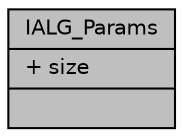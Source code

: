 digraph "IALG_Params"
{
  edge [fontname="Helvetica",fontsize="10",labelfontname="Helvetica",labelfontsize="10"];
  node [fontname="Helvetica",fontsize="10",shape=record];
  Node1 [label="{IALG_Params\n|+ size\l|}",height=0.2,width=0.4,color="black", fillcolor="grey75", style="filled", fontcolor="black"];
}
